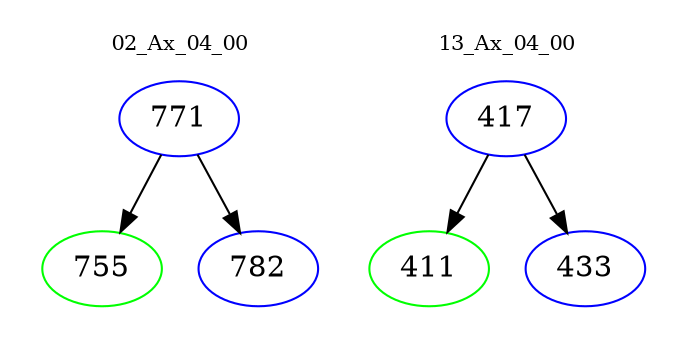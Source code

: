 digraph{
subgraph cluster_0 {
color = white
label = "02_Ax_04_00";
fontsize=10;
T0_771 [label="771", color="blue"]
T0_771 -> T0_755 [color="black"]
T0_755 [label="755", color="green"]
T0_771 -> T0_782 [color="black"]
T0_782 [label="782", color="blue"]
}
subgraph cluster_1 {
color = white
label = "13_Ax_04_00";
fontsize=10;
T1_417 [label="417", color="blue"]
T1_417 -> T1_411 [color="black"]
T1_411 [label="411", color="green"]
T1_417 -> T1_433 [color="black"]
T1_433 [label="433", color="blue"]
}
}
